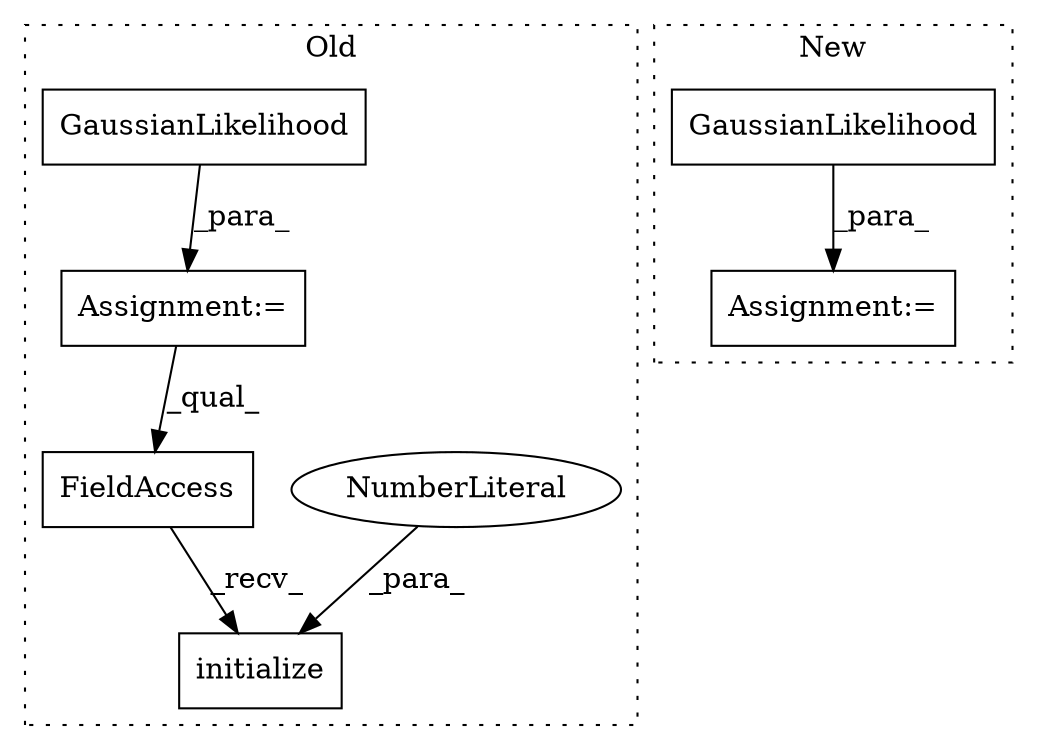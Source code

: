 digraph G {
subgraph cluster0 {
1 [label="initialize" a="32" s="3017,3029" l="11,1" shape="box"];
3 [label="NumberLiteral" a="34" s="3028" l="1" shape="ellipse"];
4 [label="FieldAccess" a="22" s="2996" l="20" shape="box"];
5 [label="GaussianLikelihood" a="32" s="2793" l="20" shape="box"];
6 [label="Assignment:=" a="7" s="2792" l="1" shape="box"];
label = "Old";
style="dotted";
}
subgraph cluster1 {
2 [label="GaussianLikelihood" a="32" s="3001,3082" l="19,1" shape="box"];
7 [label="Assignment:=" a="7" s="3428" l="1" shape="box"];
label = "New";
style="dotted";
}
2 -> 7 [label="_para_"];
3 -> 1 [label="_para_"];
4 -> 1 [label="_recv_"];
5 -> 6 [label="_para_"];
6 -> 4 [label="_qual_"];
}